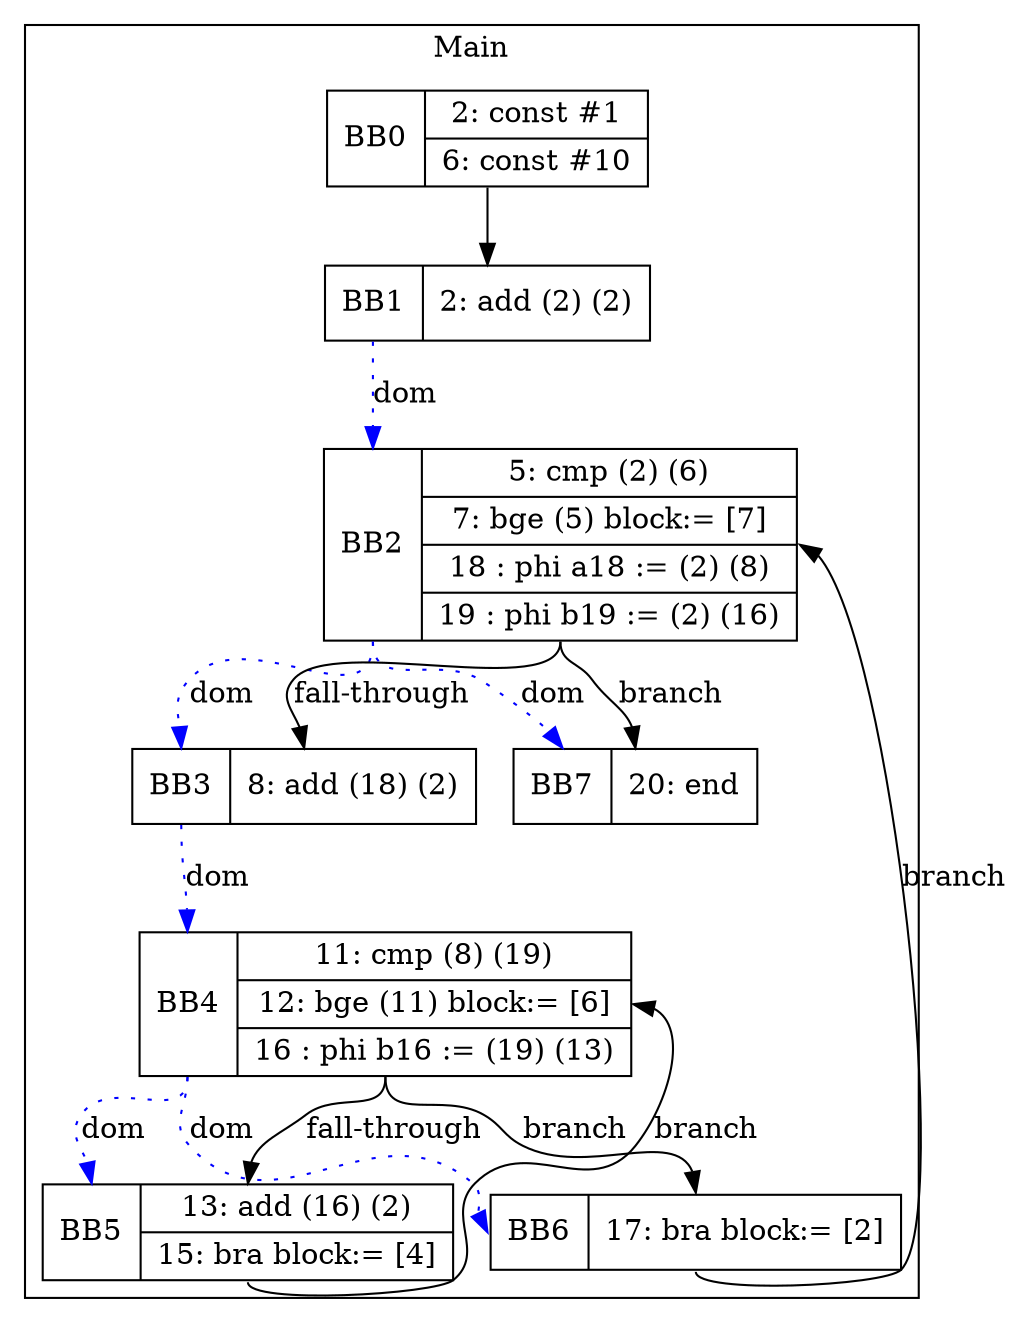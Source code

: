 digraph G {
node [shape=record];
subgraph cluster_main{
label = "Main";
BB0 [shape=record, label="<b>BB0|{2: const #1|6: const #10}"];
BB1 [shape=record, label="<b>BB1|{2: add (2) (2)}"];
BB2 [shape=record, label="<b>BB2|{5: cmp (2) (6)|7: bge (5) block:= [7]|18 : phi a18 := (2) (8)|19 : phi b19 := (2) (16)}"];
BB3 [shape=record, label="<b>BB3|{8: add (18) (2)}"];
BB4 [shape=record, label="<b>BB4|{11: cmp (8) (19)|12: bge (11) block:= [6]|16 : phi b16 := (19) (13)}"];
BB5 [shape=record, label="<b>BB5|{13: add (16) (2)|15: bra block:= [4]}"];
BB6 [shape=record, label="<b>BB6|{17: bra block:= [2]}"];
BB7 [shape=record, label="<b>BB7|{20: end}"];
}
BB0:s -> BB1:n ;
BB1:b -> BB2:b [color=blue, style=dotted, label="dom"];
BB3:b -> BB4:b [color=blue, style=dotted, label="dom"];
BB2:b -> BB7:b [color=blue, style=dotted, label="dom"];
BB4:b -> BB6:b [color=blue, style=dotted, label="dom"];
BB2:b -> BB3:b [color=blue, style=dotted, label="dom"];
BB4:b -> BB5:b [color=blue, style=dotted, label="dom"];
BB4:s -> BB6:n [label="branch"];
BB2:s -> BB7:n [label="branch"];
BB6:s -> BB2:e [label="branch"];
BB5:s -> BB4:e [label="branch"];
BB2:s -> BB3:n [label="fall-through"];
BB4:s -> BB5:n [label="fall-through"];
}

